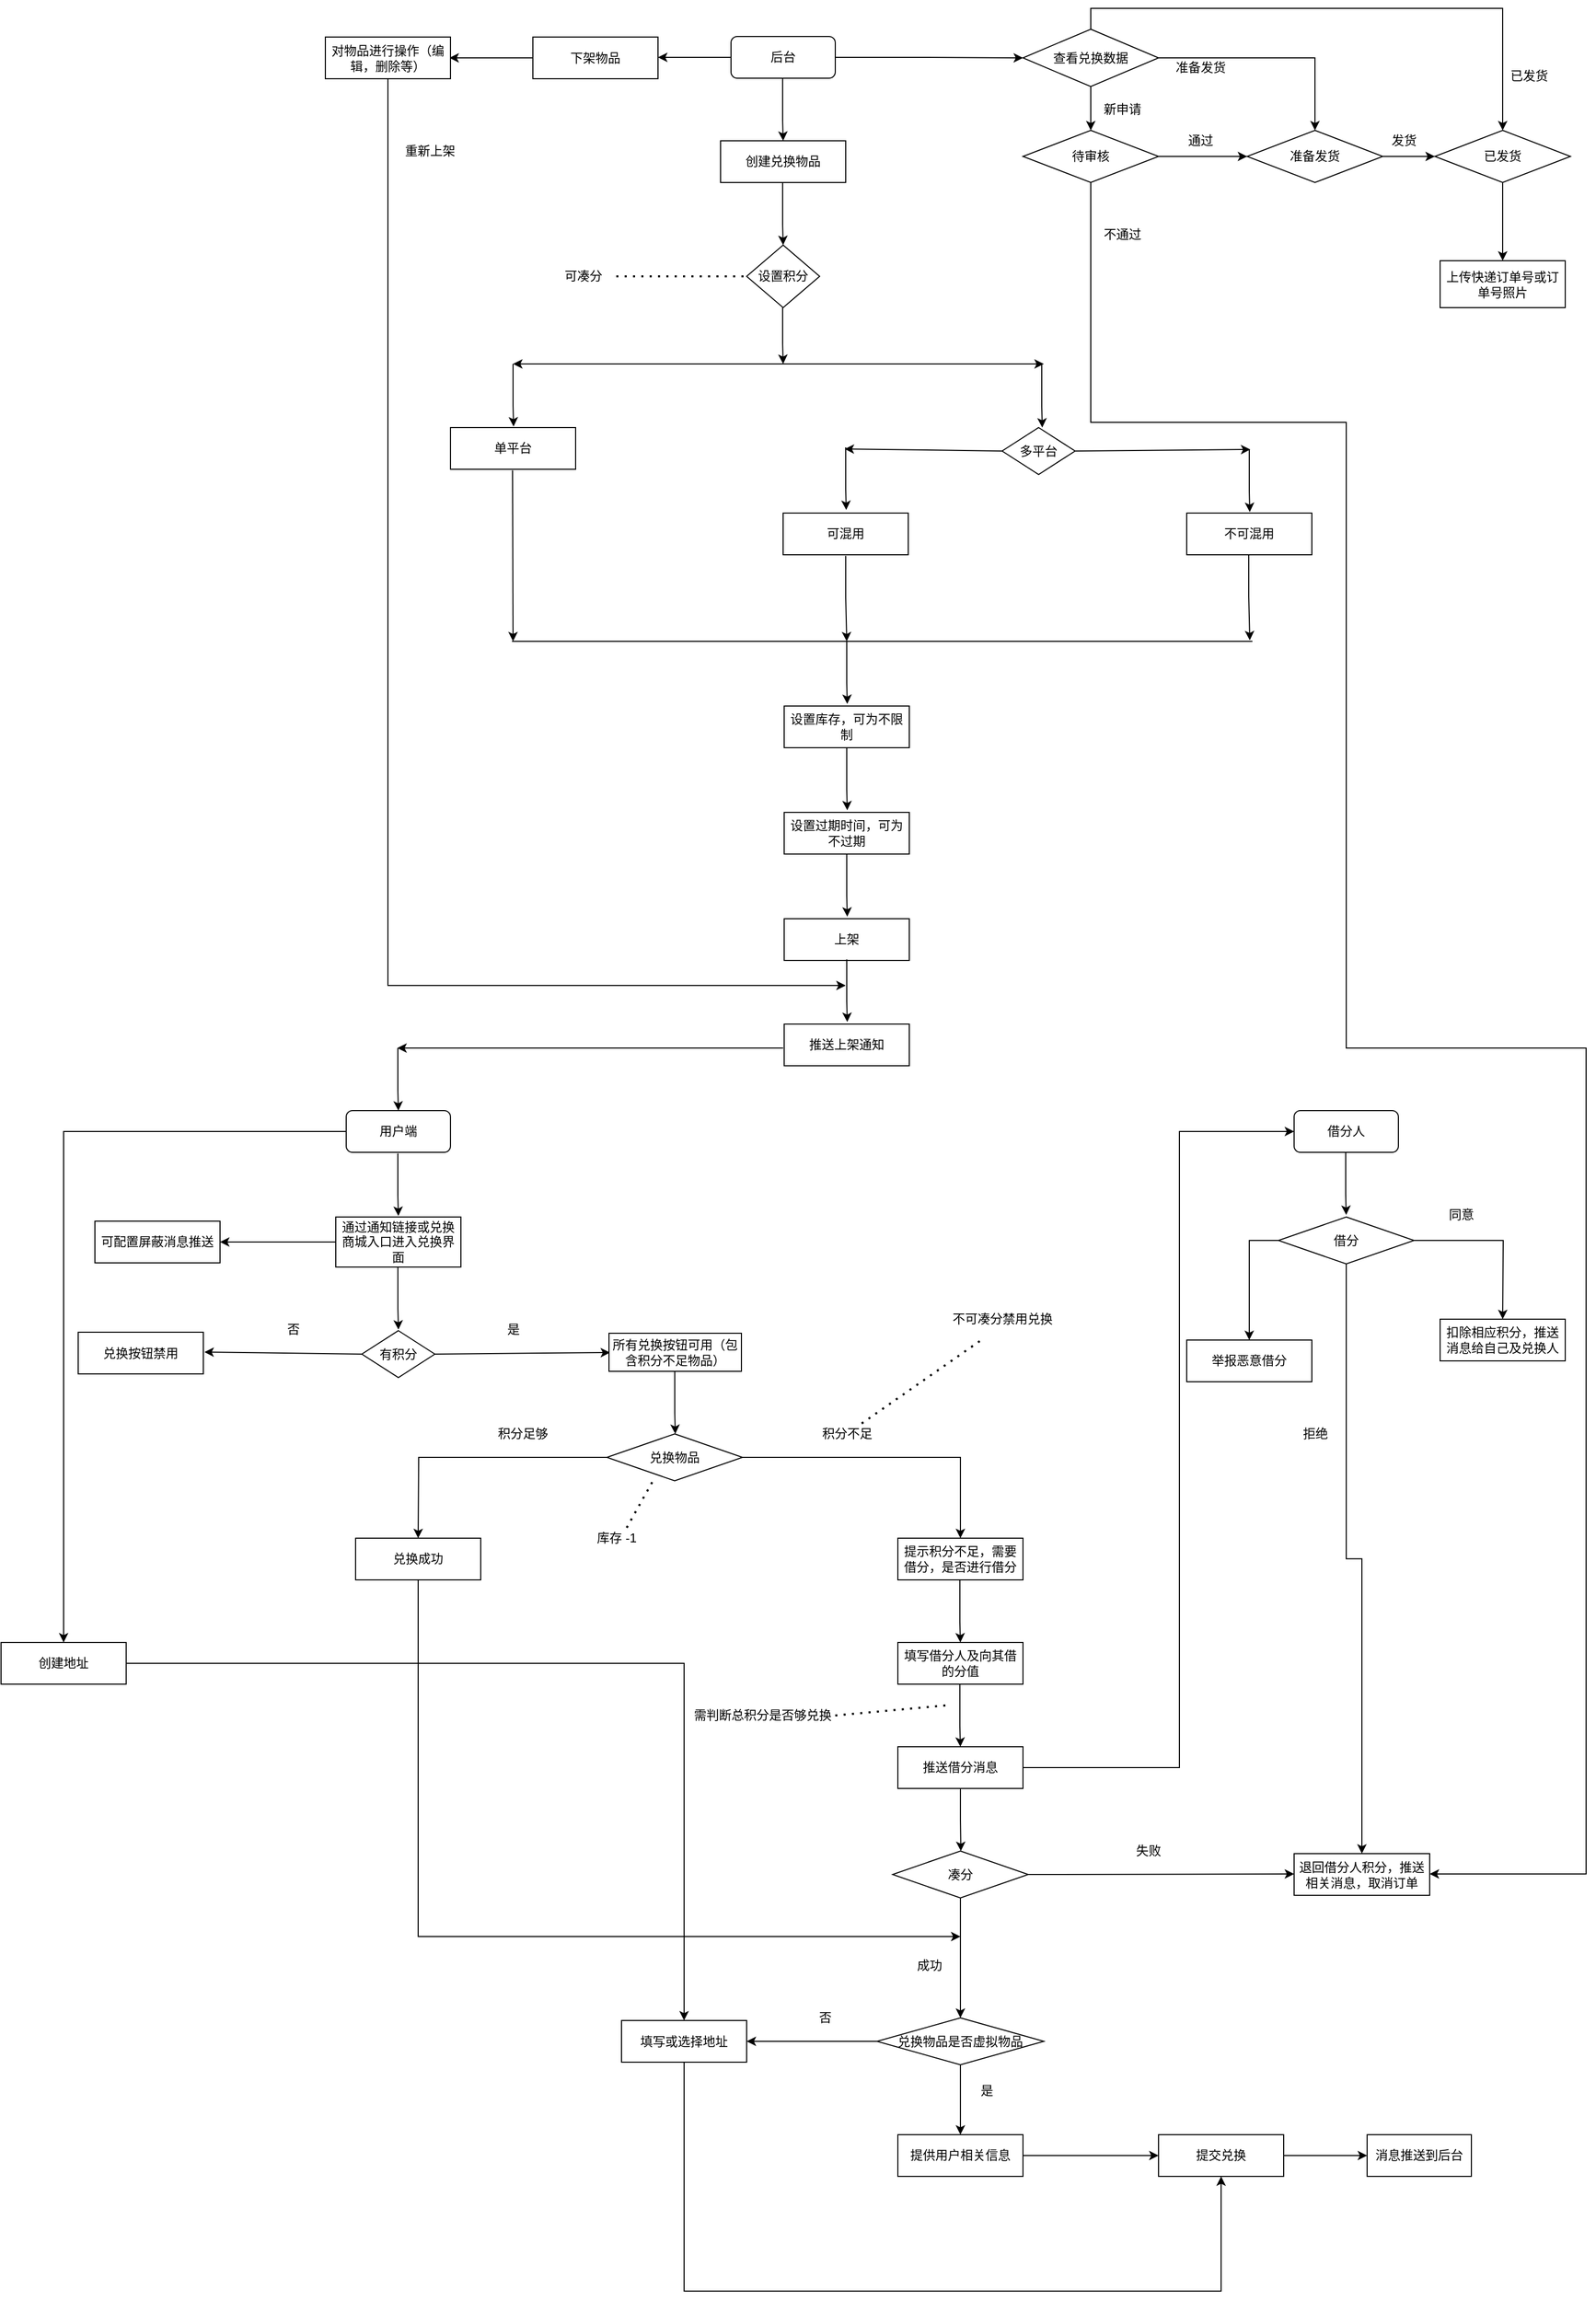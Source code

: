 <mxfile version="17.4.2" type="github">
  <diagram id="cCcrtTG4YtZ3M-jrRKzi" name="Page-1">
    <mxGraphModel dx="1395" dy="936" grid="1" gridSize="10" guides="1" tooltips="1" connect="1" arrows="1" fold="1" page="1" pageScale="1" pageWidth="1654" pageHeight="2336" math="0" shadow="0">
      <root>
        <mxCell id="0" />
        <mxCell id="1" parent="0" />
        <mxCell id="6nuq8oYSrlDfX3I86kUc-107" style="edgeStyle=orthogonalEdgeStyle;rounded=0;orthogonalLoop=1;jettySize=auto;html=1;exitX=1;exitY=0.5;exitDx=0;exitDy=0;" parent="1" source="6nuq8oYSrlDfX3I86kUc-1" target="6nuq8oYSrlDfX3I86kUc-106" edge="1">
          <mxGeometry relative="1" as="geometry" />
        </mxCell>
        <mxCell id="6nuq8oYSrlDfX3I86kUc-128" value="" style="edgeStyle=orthogonalEdgeStyle;rounded=0;orthogonalLoop=1;jettySize=auto;html=1;" parent="1" source="6nuq8oYSrlDfX3I86kUc-1" edge="1">
          <mxGeometry relative="1" as="geometry">
            <mxPoint x="670" y="88" as="targetPoint" />
          </mxGeometry>
        </mxCell>
        <mxCell id="6nuq8oYSrlDfX3I86kUc-1" value="后台" style="rounded=1;whiteSpace=wrap;html=1;" parent="1" vertex="1">
          <mxGeometry x="740" y="68" width="100" height="40" as="geometry" />
        </mxCell>
        <mxCell id="6nuq8oYSrlDfX3I86kUc-4" value="" style="endArrow=classic;html=1;rounded=0;" parent="1" edge="1">
          <mxGeometry width="50" height="50" relative="1" as="geometry">
            <mxPoint x="789.5" y="108" as="sourcePoint" />
            <mxPoint x="790" y="168" as="targetPoint" />
            <Array as="points">
              <mxPoint x="789.5" y="148" />
            </Array>
          </mxGeometry>
        </mxCell>
        <mxCell id="6nuq8oYSrlDfX3I86kUc-5" value="创建兑换物品" style="rounded=0;whiteSpace=wrap;html=1;" parent="1" vertex="1">
          <mxGeometry x="730" y="168" width="120" height="40" as="geometry" />
        </mxCell>
        <mxCell id="6nuq8oYSrlDfX3I86kUc-7" value="" style="endArrow=classic;html=1;rounded=0;" parent="1" edge="1">
          <mxGeometry width="50" height="50" relative="1" as="geometry">
            <mxPoint x="789.5" y="208" as="sourcePoint" />
            <mxPoint x="790" y="268" as="targetPoint" />
            <Array as="points">
              <mxPoint x="789.5" y="248" />
            </Array>
          </mxGeometry>
        </mxCell>
        <mxCell id="6nuq8oYSrlDfX3I86kUc-9" value="" style="endArrow=classic;html=1;rounded=0;" parent="1" edge="1">
          <mxGeometry width="50" height="50" relative="1" as="geometry">
            <mxPoint x="789.5" y="322" as="sourcePoint" />
            <mxPoint x="790" y="382" as="targetPoint" />
            <Array as="points">
              <mxPoint x="789.5" y="362" />
            </Array>
          </mxGeometry>
        </mxCell>
        <mxCell id="6nuq8oYSrlDfX3I86kUc-10" value="" style="endArrow=classic;html=1;rounded=0;" parent="1" edge="1">
          <mxGeometry width="50" height="50" relative="1" as="geometry">
            <mxPoint x="791" y="382" as="sourcePoint" />
            <mxPoint x="531" y="382" as="targetPoint" />
          </mxGeometry>
        </mxCell>
        <mxCell id="6nuq8oYSrlDfX3I86kUc-11" value="" style="endArrow=classic;html=1;rounded=0;" parent="1" edge="1">
          <mxGeometry width="50" height="50" relative="1" as="geometry">
            <mxPoint x="531" y="382" as="sourcePoint" />
            <mxPoint x="531.5" y="442" as="targetPoint" />
            <Array as="points">
              <mxPoint x="531" y="422" />
            </Array>
          </mxGeometry>
        </mxCell>
        <mxCell id="6nuq8oYSrlDfX3I86kUc-12" value="&lt;span&gt;设置积分&lt;/span&gt;" style="rhombus;whiteSpace=wrap;html=1;" parent="1" vertex="1">
          <mxGeometry x="755" y="268" width="70" height="60" as="geometry" />
        </mxCell>
        <mxCell id="6nuq8oYSrlDfX3I86kUc-13" value="单平台" style="rounded=0;whiteSpace=wrap;html=1;" parent="1" vertex="1">
          <mxGeometry x="471" y="443" width="120" height="40" as="geometry" />
        </mxCell>
        <mxCell id="6nuq8oYSrlDfX3I86kUc-14" value="" style="endArrow=classic;html=1;rounded=0;" parent="1" edge="1">
          <mxGeometry width="50" height="50" relative="1" as="geometry">
            <mxPoint x="790" y="382" as="sourcePoint" />
            <mxPoint x="1040" y="382" as="targetPoint" />
          </mxGeometry>
        </mxCell>
        <mxCell id="6nuq8oYSrlDfX3I86kUc-15" value="" style="endArrow=classic;html=1;rounded=0;" parent="1" edge="1">
          <mxGeometry width="50" height="50" relative="1" as="geometry">
            <mxPoint x="1038" y="383" as="sourcePoint" />
            <mxPoint x="1038.5" y="443" as="targetPoint" />
            <Array as="points">
              <mxPoint x="1038" y="423" />
            </Array>
          </mxGeometry>
        </mxCell>
        <mxCell id="6nuq8oYSrlDfX3I86kUc-17" value="" style="endArrow=classic;html=1;rounded=0;exitX=0;exitY=0.5;exitDx=0;exitDy=0;" parent="1" source="6nuq8oYSrlDfX3I86kUc-27" edge="1">
          <mxGeometry width="50" height="50" relative="1" as="geometry">
            <mxPoint x="979" y="463.5" as="sourcePoint" />
            <mxPoint x="849" y="463.5" as="targetPoint" />
          </mxGeometry>
        </mxCell>
        <mxCell id="6nuq8oYSrlDfX3I86kUc-18" value="" style="endArrow=classic;html=1;rounded=0;exitX=1;exitY=0.5;exitDx=0;exitDy=0;" parent="1" source="6nuq8oYSrlDfX3I86kUc-27" edge="1">
          <mxGeometry width="50" height="50" relative="1" as="geometry">
            <mxPoint x="1098" y="463.5" as="sourcePoint" />
            <mxPoint x="1238" y="464" as="targetPoint" />
          </mxGeometry>
        </mxCell>
        <mxCell id="6nuq8oYSrlDfX3I86kUc-19" value="" style="endArrow=classic;html=1;rounded=0;" parent="1" edge="1">
          <mxGeometry width="50" height="50" relative="1" as="geometry">
            <mxPoint x="850" y="462" as="sourcePoint" />
            <mxPoint x="850.5" y="522" as="targetPoint" />
            <Array as="points">
              <mxPoint x="850" y="502" />
            </Array>
          </mxGeometry>
        </mxCell>
        <mxCell id="6nuq8oYSrlDfX3I86kUc-20" value="可混用" style="rounded=0;whiteSpace=wrap;html=1;" parent="1" vertex="1">
          <mxGeometry x="790" y="525" width="120" height="40" as="geometry" />
        </mxCell>
        <mxCell id="6nuq8oYSrlDfX3I86kUc-21" value="" style="endArrow=classic;html=1;rounded=0;" parent="1" edge="1">
          <mxGeometry width="50" height="50" relative="1" as="geometry">
            <mxPoint x="1237" y="464" as="sourcePoint" />
            <mxPoint x="1237.5" y="524" as="targetPoint" />
            <Array as="points">
              <mxPoint x="1237" y="504" />
            </Array>
          </mxGeometry>
        </mxCell>
        <mxCell id="6nuq8oYSrlDfX3I86kUc-22" value="不可混用" style="rounded=0;whiteSpace=wrap;html=1;" parent="1" vertex="1">
          <mxGeometry x="1177" y="525" width="120" height="40" as="geometry" />
        </mxCell>
        <mxCell id="6nuq8oYSrlDfX3I86kUc-23" value="" style="endArrow=classic;html=1;rounded=0;" parent="1" edge="1">
          <mxGeometry width="50" height="50" relative="1" as="geometry">
            <mxPoint x="530.52" y="484" as="sourcePoint" />
            <mxPoint x="531" y="648" as="targetPoint" />
          </mxGeometry>
        </mxCell>
        <mxCell id="6nuq8oYSrlDfX3I86kUc-24" value="" style="endArrow=classic;html=1;rounded=0;" parent="1" edge="1">
          <mxGeometry width="50" height="50" relative="1" as="geometry">
            <mxPoint x="850" y="566" as="sourcePoint" />
            <mxPoint x="851" y="648" as="targetPoint" />
            <Array as="points">
              <mxPoint x="850" y="606" />
            </Array>
          </mxGeometry>
        </mxCell>
        <mxCell id="6nuq8oYSrlDfX3I86kUc-25" value="" style="endArrow=classic;html=1;rounded=0;" parent="1" edge="1">
          <mxGeometry width="50" height="50" relative="1" as="geometry">
            <mxPoint x="1236.5" y="565" as="sourcePoint" />
            <mxPoint x="1237.5" y="647" as="targetPoint" />
            <Array as="points">
              <mxPoint x="1236.5" y="605" />
            </Array>
          </mxGeometry>
        </mxCell>
        <mxCell id="6nuq8oYSrlDfX3I86kUc-26" value="" style="endArrow=none;html=1;rounded=0;" parent="1" edge="1">
          <mxGeometry width="50" height="50" relative="1" as="geometry">
            <mxPoint x="530" y="648" as="sourcePoint" />
            <mxPoint x="1240" y="648" as="targetPoint" />
          </mxGeometry>
        </mxCell>
        <mxCell id="6nuq8oYSrlDfX3I86kUc-27" value="&lt;span&gt;多平台&lt;/span&gt;" style="rhombus;whiteSpace=wrap;html=1;" parent="1" vertex="1">
          <mxGeometry x="1000" y="443" width="70" height="45" as="geometry" />
        </mxCell>
        <mxCell id="6nuq8oYSrlDfX3I86kUc-28" value="" style="endArrow=classic;html=1;rounded=0;" parent="1" edge="1">
          <mxGeometry width="50" height="50" relative="1" as="geometry">
            <mxPoint x="851" y="648" as="sourcePoint" />
            <mxPoint x="851.5" y="708" as="targetPoint" />
            <Array as="points">
              <mxPoint x="851" y="688" />
            </Array>
          </mxGeometry>
        </mxCell>
        <mxCell id="6nuq8oYSrlDfX3I86kUc-29" value="设置库存，可为不限制" style="rounded=0;whiteSpace=wrap;html=1;" parent="1" vertex="1">
          <mxGeometry x="791" y="710" width="120" height="40" as="geometry" />
        </mxCell>
        <mxCell id="6nuq8oYSrlDfX3I86kUc-31" value="" style="endArrow=classic;html=1;rounded=0;" parent="1" edge="1">
          <mxGeometry width="50" height="50" relative="1" as="geometry">
            <mxPoint x="851" y="750" as="sourcePoint" />
            <mxPoint x="851.5" y="810" as="targetPoint" />
            <Array as="points">
              <mxPoint x="851" y="790" />
            </Array>
          </mxGeometry>
        </mxCell>
        <mxCell id="6nuq8oYSrlDfX3I86kUc-32" value="设置过期时间，可为不过期" style="rounded=0;whiteSpace=wrap;html=1;" parent="1" vertex="1">
          <mxGeometry x="791" y="812" width="120" height="40" as="geometry" />
        </mxCell>
        <mxCell id="6nuq8oYSrlDfX3I86kUc-33" value="" style="endArrow=classic;html=1;rounded=0;" parent="1" edge="1">
          <mxGeometry width="50" height="50" relative="1" as="geometry">
            <mxPoint x="851" y="852" as="sourcePoint" />
            <mxPoint x="851.5" y="912" as="targetPoint" />
            <Array as="points">
              <mxPoint x="851" y="892" />
            </Array>
          </mxGeometry>
        </mxCell>
        <mxCell id="6nuq8oYSrlDfX3I86kUc-34" value="上架" style="rounded=0;whiteSpace=wrap;html=1;" parent="1" vertex="1">
          <mxGeometry x="791" y="914" width="120" height="40" as="geometry" />
        </mxCell>
        <mxCell id="6nuq8oYSrlDfX3I86kUc-35" value="" style="endArrow=classic;html=1;rounded=0;" parent="1" edge="1">
          <mxGeometry width="50" height="50" relative="1" as="geometry">
            <mxPoint x="851" y="953" as="sourcePoint" />
            <mxPoint x="851.5" y="1013" as="targetPoint" />
            <Array as="points">
              <mxPoint x="851" y="993" />
            </Array>
          </mxGeometry>
        </mxCell>
        <mxCell id="6nuq8oYSrlDfX3I86kUc-36" value="推送上架通知" style="rounded=0;whiteSpace=wrap;html=1;" parent="1" vertex="1">
          <mxGeometry x="791" y="1015" width="120" height="40" as="geometry" />
        </mxCell>
        <mxCell id="6nuq8oYSrlDfX3I86kUc-85" style="edgeStyle=orthogonalEdgeStyle;rounded=0;orthogonalLoop=1;jettySize=auto;html=1;exitX=0;exitY=0.5;exitDx=0;exitDy=0;" parent="1" source="6nuq8oYSrlDfX3I86kUc-37" target="6nuq8oYSrlDfX3I86kUc-86" edge="1">
          <mxGeometry relative="1" as="geometry">
            <mxPoint x="30" y="1118" as="targetPoint" />
          </mxGeometry>
        </mxCell>
        <mxCell id="6nuq8oYSrlDfX3I86kUc-37" value="用户端" style="rounded=1;whiteSpace=wrap;html=1;" parent="1" vertex="1">
          <mxGeometry x="371" y="1098" width="100" height="40" as="geometry" />
        </mxCell>
        <mxCell id="6nuq8oYSrlDfX3I86kUc-38" value="" style="endArrow=classic;html=1;rounded=0;" parent="1" edge="1">
          <mxGeometry width="50" height="50" relative="1" as="geometry">
            <mxPoint x="790" y="1038" as="sourcePoint" />
            <mxPoint x="420" y="1038" as="targetPoint" />
          </mxGeometry>
        </mxCell>
        <mxCell id="6nuq8oYSrlDfX3I86kUc-39" value="" style="endArrow=classic;html=1;rounded=0;" parent="1" edge="1">
          <mxGeometry width="50" height="50" relative="1" as="geometry">
            <mxPoint x="420.52" y="1038" as="sourcePoint" />
            <mxPoint x="421.02" y="1098" as="targetPoint" />
            <Array as="points">
              <mxPoint x="420.52" y="1078" />
            </Array>
          </mxGeometry>
        </mxCell>
        <mxCell id="6nuq8oYSrlDfX3I86kUc-40" value="" style="endArrow=classic;html=1;rounded=0;" parent="1" edge="1">
          <mxGeometry width="50" height="50" relative="1" as="geometry">
            <mxPoint x="420.52" y="1139" as="sourcePoint" />
            <mxPoint x="421.02" y="1199" as="targetPoint" />
            <Array as="points">
              <mxPoint x="420.52" y="1179" />
            </Array>
          </mxGeometry>
        </mxCell>
        <mxCell id="6nuq8oYSrlDfX3I86kUc-41" value="通过通知链接或兑换商城入口进入兑换界面" style="rounded=0;whiteSpace=wrap;html=1;" parent="1" vertex="1">
          <mxGeometry x="361" y="1200" width="120" height="48" as="geometry" />
        </mxCell>
        <mxCell id="6nuq8oYSrlDfX3I86kUc-43" value="" style="endArrow=classic;html=1;rounded=0;exitX=0;exitY=0.5;exitDx=0;exitDy=0;" parent="1" source="6nuq8oYSrlDfX3I86kUc-45" edge="1">
          <mxGeometry width="50" height="50" relative="1" as="geometry">
            <mxPoint x="365" y="1329.5" as="sourcePoint" />
            <mxPoint x="235.0" y="1329.5" as="targetPoint" />
          </mxGeometry>
        </mxCell>
        <mxCell id="6nuq8oYSrlDfX3I86kUc-44" value="" style="endArrow=classic;html=1;rounded=0;exitX=1;exitY=0.5;exitDx=0;exitDy=0;" parent="1" source="6nuq8oYSrlDfX3I86kUc-45" edge="1">
          <mxGeometry width="50" height="50" relative="1" as="geometry">
            <mxPoint x="484" y="1329.5" as="sourcePoint" />
            <mxPoint x="624" y="1330" as="targetPoint" />
          </mxGeometry>
        </mxCell>
        <mxCell id="6nuq8oYSrlDfX3I86kUc-45" value="&lt;span&gt;有积分&lt;/span&gt;" style="rhombus;whiteSpace=wrap;html=1;" parent="1" vertex="1">
          <mxGeometry x="386" y="1309" width="70" height="45" as="geometry" />
        </mxCell>
        <mxCell id="6nuq8oYSrlDfX3I86kUc-46" value="" style="endArrow=classic;html=1;rounded=0;" parent="1" edge="1">
          <mxGeometry width="50" height="50" relative="1" as="geometry">
            <mxPoint x="420.58" y="1248.0" as="sourcePoint" />
            <mxPoint x="421.08" y="1308.0" as="targetPoint" />
            <Array as="points">
              <mxPoint x="420.58" y="1288" />
            </Array>
          </mxGeometry>
        </mxCell>
        <mxCell id="6nuq8oYSrlDfX3I86kUc-47" value="否" style="text;html=1;align=center;verticalAlign=middle;resizable=0;points=[];autosize=1;strokeColor=none;fillColor=none;" parent="1" vertex="1">
          <mxGeometry x="305" y="1298" width="30" height="20" as="geometry" />
        </mxCell>
        <mxCell id="6nuq8oYSrlDfX3I86kUc-48" value="" style="endArrow=classic;html=1;rounded=0;exitX=0;exitY=0.5;exitDx=0;exitDy=0;" parent="1" source="6nuq8oYSrlDfX3I86kUc-41" edge="1">
          <mxGeometry width="50" height="50" relative="1" as="geometry">
            <mxPoint x="480" y="1198" as="sourcePoint" />
            <mxPoint x="250" y="1224" as="targetPoint" />
          </mxGeometry>
        </mxCell>
        <mxCell id="6nuq8oYSrlDfX3I86kUc-49" value="可配置屏蔽消息推送" style="rounded=0;whiteSpace=wrap;html=1;" parent="1" vertex="1">
          <mxGeometry x="130" y="1204" width="120" height="40" as="geometry" />
        </mxCell>
        <mxCell id="6nuq8oYSrlDfX3I86kUc-50" value="兑换按钮禁用" style="rounded=0;whiteSpace=wrap;html=1;" parent="1" vertex="1">
          <mxGeometry x="114" y="1310.5" width="120" height="40" as="geometry" />
        </mxCell>
        <mxCell id="6nuq8oYSrlDfX3I86kUc-51" value="是" style="text;html=1;align=center;verticalAlign=middle;resizable=0;points=[];autosize=1;strokeColor=none;fillColor=none;" parent="1" vertex="1">
          <mxGeometry x="516" y="1298" width="30" height="20" as="geometry" />
        </mxCell>
        <mxCell id="6nuq8oYSrlDfX3I86kUc-52" value="所有兑换按钮可用（包含积分不足物品）" style="rounded=0;whiteSpace=wrap;html=1;" parent="1" vertex="1">
          <mxGeometry x="623" y="1311.5" width="127" height="36.5" as="geometry" />
        </mxCell>
        <mxCell id="6nuq8oYSrlDfX3I86kUc-54" value="" style="endArrow=classic;html=1;rounded=0;" parent="1" edge="1">
          <mxGeometry width="50" height="50" relative="1" as="geometry">
            <mxPoint x="686.08" y="1348.0" as="sourcePoint" />
            <mxPoint x="686.58" y="1408.0" as="targetPoint" />
            <Array as="points">
              <mxPoint x="686.08" y="1388" />
            </Array>
          </mxGeometry>
        </mxCell>
        <mxCell id="6nuq8oYSrlDfX3I86kUc-57" style="edgeStyle=orthogonalEdgeStyle;rounded=0;orthogonalLoop=1;jettySize=auto;html=1;exitX=0;exitY=0.5;exitDx=0;exitDy=0;" parent="1" source="6nuq8oYSrlDfX3I86kUc-55" edge="1">
          <mxGeometry relative="1" as="geometry">
            <mxPoint x="440" y="1508" as="targetPoint" />
          </mxGeometry>
        </mxCell>
        <mxCell id="6nuq8oYSrlDfX3I86kUc-60" style="edgeStyle=orthogonalEdgeStyle;rounded=0;orthogonalLoop=1;jettySize=auto;html=1;exitX=1;exitY=0.5;exitDx=0;exitDy=0;entryX=0.5;entryY=0;entryDx=0;entryDy=0;" parent="1" source="6nuq8oYSrlDfX3I86kUc-55" target="6nuq8oYSrlDfX3I86kUc-61" edge="1">
          <mxGeometry relative="1" as="geometry">
            <mxPoint x="960" y="1498" as="targetPoint" />
          </mxGeometry>
        </mxCell>
        <mxCell id="6nuq8oYSrlDfX3I86kUc-55" value="兑换物品" style="rhombus;whiteSpace=wrap;html=1;" parent="1" vertex="1">
          <mxGeometry x="621" y="1408" width="130" height="45" as="geometry" />
        </mxCell>
        <mxCell id="mhnZXUVumGcsOrio4Qg9-2" style="edgeStyle=orthogonalEdgeStyle;rounded=0;orthogonalLoop=1;jettySize=auto;html=1;exitX=0.5;exitY=1;exitDx=0;exitDy=0;" edge="1" parent="1" source="6nuq8oYSrlDfX3I86kUc-58">
          <mxGeometry relative="1" as="geometry">
            <mxPoint x="960" y="1890" as="targetPoint" />
            <Array as="points">
              <mxPoint x="440" y="1890" />
            </Array>
          </mxGeometry>
        </mxCell>
        <mxCell id="6nuq8oYSrlDfX3I86kUc-58" value="兑换成功" style="rounded=0;whiteSpace=wrap;html=1;" parent="1" vertex="1">
          <mxGeometry x="380" y="1508" width="120" height="40" as="geometry" />
        </mxCell>
        <mxCell id="6nuq8oYSrlDfX3I86kUc-59" value="积分足够" style="text;html=1;align=center;verticalAlign=middle;resizable=0;points=[];autosize=1;strokeColor=none;fillColor=none;" parent="1" vertex="1">
          <mxGeometry x="510" y="1398" width="60" height="20" as="geometry" />
        </mxCell>
        <mxCell id="6nuq8oYSrlDfX3I86kUc-61" value="提示积分不足，需要借分，是否进行借分" style="rounded=0;whiteSpace=wrap;html=1;" parent="1" vertex="1">
          <mxGeometry x="900" y="1508" width="120" height="40" as="geometry" />
        </mxCell>
        <mxCell id="6nuq8oYSrlDfX3I86kUc-62" value="积分不足" style="text;html=1;align=center;verticalAlign=middle;resizable=0;points=[];autosize=1;strokeColor=none;fillColor=none;" parent="1" vertex="1">
          <mxGeometry x="821" y="1398" width="60" height="20" as="geometry" />
        </mxCell>
        <mxCell id="6nuq8oYSrlDfX3I86kUc-63" value="" style="endArrow=classic;html=1;rounded=0;" parent="1" edge="1">
          <mxGeometry width="50" height="50" relative="1" as="geometry">
            <mxPoint x="959.47" y="1548.0" as="sourcePoint" />
            <mxPoint x="959.97" y="1608" as="targetPoint" />
            <Array as="points">
              <mxPoint x="959.47" y="1588" />
            </Array>
          </mxGeometry>
        </mxCell>
        <mxCell id="6nuq8oYSrlDfX3I86kUc-64" value="填写借分人及向其借的分值" style="rounded=0;whiteSpace=wrap;html=1;" parent="1" vertex="1">
          <mxGeometry x="900" y="1608" width="120" height="40" as="geometry" />
        </mxCell>
        <mxCell id="6nuq8oYSrlDfX3I86kUc-65" value="" style="endArrow=classic;html=1;rounded=0;" parent="1" edge="1">
          <mxGeometry width="50" height="50" relative="1" as="geometry">
            <mxPoint x="959.47" y="1648" as="sourcePoint" />
            <mxPoint x="959.97" y="1708" as="targetPoint" />
            <Array as="points">
              <mxPoint x="959.47" y="1688" />
            </Array>
          </mxGeometry>
        </mxCell>
        <mxCell id="6nuq8oYSrlDfX3I86kUc-78" style="edgeStyle=orthogonalEdgeStyle;rounded=0;orthogonalLoop=1;jettySize=auto;html=1;exitX=0.5;exitY=1;exitDx=0;exitDy=0;" parent="1" source="6nuq8oYSrlDfX3I86kUc-66" edge="1">
          <mxGeometry relative="1" as="geometry">
            <mxPoint x="960.421" y="1808" as="targetPoint" />
          </mxGeometry>
        </mxCell>
        <mxCell id="6nuq8oYSrlDfX3I86kUc-66" value="推送借分消息" style="rounded=0;whiteSpace=wrap;html=1;" parent="1" vertex="1">
          <mxGeometry x="900" y="1708" width="120" height="40" as="geometry" />
        </mxCell>
        <mxCell id="6nuq8oYSrlDfX3I86kUc-67" value="借分人" style="rounded=1;whiteSpace=wrap;html=1;" parent="1" vertex="1">
          <mxGeometry x="1280" y="1098" width="100" height="40" as="geometry" />
        </mxCell>
        <mxCell id="6nuq8oYSrlDfX3I86kUc-69" value="" style="endArrow=classic;html=1;rounded=0;exitX=1;exitY=0.5;exitDx=0;exitDy=0;entryX=0;entryY=0.5;entryDx=0;entryDy=0;" parent="1" source="6nuq8oYSrlDfX3I86kUc-66" target="6nuq8oYSrlDfX3I86kUc-67" edge="1">
          <mxGeometry width="50" height="50" relative="1" as="geometry">
            <mxPoint x="1070" y="1538" as="sourcePoint" />
            <mxPoint x="1170" y="1128" as="targetPoint" />
            <Array as="points">
              <mxPoint x="1170" y="1728" />
              <mxPoint x="1170" y="1118" />
            </Array>
          </mxGeometry>
        </mxCell>
        <mxCell id="6nuq8oYSrlDfX3I86kUc-73" style="edgeStyle=orthogonalEdgeStyle;rounded=0;orthogonalLoop=1;jettySize=auto;html=1;exitX=1;exitY=0.5;exitDx=0;exitDy=0;" parent="1" source="6nuq8oYSrlDfX3I86kUc-70" edge="1">
          <mxGeometry relative="1" as="geometry">
            <mxPoint x="1480" y="1298" as="targetPoint" />
          </mxGeometry>
        </mxCell>
        <mxCell id="6nuq8oYSrlDfX3I86kUc-83" style="edgeStyle=orthogonalEdgeStyle;rounded=0;orthogonalLoop=1;jettySize=auto;html=1;exitX=0.5;exitY=1;exitDx=0;exitDy=0;entryX=0.5;entryY=0;entryDx=0;entryDy=0;" parent="1" source="6nuq8oYSrlDfX3I86kUc-70" target="6nuq8oYSrlDfX3I86kUc-82" edge="1">
          <mxGeometry relative="1" as="geometry" />
        </mxCell>
        <mxCell id="6nuq8oYSrlDfX3I86kUc-102" style="edgeStyle=orthogonalEdgeStyle;rounded=0;orthogonalLoop=1;jettySize=auto;html=1;exitX=0;exitY=0.5;exitDx=0;exitDy=0;entryX=0.5;entryY=0;entryDx=0;entryDy=0;" parent="1" source="6nuq8oYSrlDfX3I86kUc-70" target="6nuq8oYSrlDfX3I86kUc-103" edge="1">
          <mxGeometry relative="1" as="geometry">
            <mxPoint x="1240" y="1298" as="targetPoint" />
          </mxGeometry>
        </mxCell>
        <mxCell id="6nuq8oYSrlDfX3I86kUc-70" value="借分" style="rhombus;whiteSpace=wrap;html=1;" parent="1" vertex="1">
          <mxGeometry x="1265" y="1200" width="130" height="45" as="geometry" />
        </mxCell>
        <mxCell id="6nuq8oYSrlDfX3I86kUc-72" value="" style="endArrow=classic;html=1;rounded=0;" parent="1" edge="1">
          <mxGeometry width="50" height="50" relative="1" as="geometry">
            <mxPoint x="1329.47" y="1138" as="sourcePoint" />
            <mxPoint x="1329.97" y="1198" as="targetPoint" />
            <Array as="points">
              <mxPoint x="1329.47" y="1178" />
            </Array>
          </mxGeometry>
        </mxCell>
        <mxCell id="6nuq8oYSrlDfX3I86kUc-74" value="同意" style="text;html=1;align=center;verticalAlign=middle;resizable=0;points=[];autosize=1;strokeColor=none;fillColor=none;" parent="1" vertex="1">
          <mxGeometry x="1420" y="1188" width="40" height="20" as="geometry" />
        </mxCell>
        <mxCell id="6nuq8oYSrlDfX3I86kUc-75" value="扣除相应积分，推送消息给自己及兑换人" style="rounded=0;whiteSpace=wrap;html=1;" parent="1" vertex="1">
          <mxGeometry x="1420" y="1298" width="120" height="40" as="geometry" />
        </mxCell>
        <mxCell id="6nuq8oYSrlDfX3I86kUc-79" style="edgeStyle=orthogonalEdgeStyle;rounded=0;orthogonalLoop=1;jettySize=auto;html=1;exitX=1;exitY=0.5;exitDx=0;exitDy=0;" parent="1" source="6nuq8oYSrlDfX3I86kUc-77" edge="1">
          <mxGeometry relative="1" as="geometry">
            <mxPoint x="1280" y="1830" as="targetPoint" />
          </mxGeometry>
        </mxCell>
        <mxCell id="6nuq8oYSrlDfX3I86kUc-87" style="edgeStyle=orthogonalEdgeStyle;rounded=0;orthogonalLoop=1;jettySize=auto;html=1;exitX=0.5;exitY=1;exitDx=0;exitDy=0;" parent="1" source="6nuq8oYSrlDfX3I86kUc-77" target="6nuq8oYSrlDfX3I86kUc-92" edge="1">
          <mxGeometry relative="1" as="geometry">
            <mxPoint x="960" y="1938" as="targetPoint" />
          </mxGeometry>
        </mxCell>
        <mxCell id="6nuq8oYSrlDfX3I86kUc-77" value="凑分" style="rhombus;whiteSpace=wrap;html=1;" parent="1" vertex="1">
          <mxGeometry x="895" y="1808" width="130" height="45" as="geometry" />
        </mxCell>
        <mxCell id="6nuq8oYSrlDfX3I86kUc-80" value="失败" style="text;html=1;align=center;verticalAlign=middle;resizable=0;points=[];autosize=1;strokeColor=none;fillColor=none;" parent="1" vertex="1">
          <mxGeometry x="1120" y="1798" width="40" height="20" as="geometry" />
        </mxCell>
        <mxCell id="6nuq8oYSrlDfX3I86kUc-82" value="退回借分人积分，推送相关消息，取消订单" style="rounded=0;whiteSpace=wrap;html=1;" parent="1" vertex="1">
          <mxGeometry x="1280" y="1810.5" width="130" height="40" as="geometry" />
        </mxCell>
        <mxCell id="6nuq8oYSrlDfX3I86kUc-84" value="拒绝" style="text;html=1;align=center;verticalAlign=middle;resizable=0;points=[];autosize=1;strokeColor=none;fillColor=none;" parent="1" vertex="1">
          <mxGeometry x="1280" y="1398" width="40" height="20" as="geometry" />
        </mxCell>
        <mxCell id="6nuq8oYSrlDfX3I86kUc-97" style="edgeStyle=orthogonalEdgeStyle;rounded=0;orthogonalLoop=1;jettySize=auto;html=1;" parent="1" source="6nuq8oYSrlDfX3I86kUc-86" target="6nuq8oYSrlDfX3I86kUc-95" edge="1">
          <mxGeometry relative="1" as="geometry" />
        </mxCell>
        <mxCell id="6nuq8oYSrlDfX3I86kUc-86" value="创建地址" style="rounded=0;whiteSpace=wrap;html=1;" parent="1" vertex="1">
          <mxGeometry x="40" y="1608" width="120" height="40" as="geometry" />
        </mxCell>
        <mxCell id="6nuq8oYSrlDfX3I86kUc-88" value="成功" style="text;html=1;align=center;verticalAlign=middle;resizable=0;points=[];autosize=1;strokeColor=none;fillColor=none;" parent="1" vertex="1">
          <mxGeometry x="910" y="1908" width="40" height="20" as="geometry" />
        </mxCell>
        <mxCell id="6nuq8oYSrlDfX3I86kUc-89" value="" style="endArrow=none;dashed=1;html=1;dashPattern=1 3;strokeWidth=2;rounded=0;" parent="1" edge="1">
          <mxGeometry width="50" height="50" relative="1" as="geometry">
            <mxPoint x="840" y="1678" as="sourcePoint" />
            <mxPoint x="950" y="1668" as="targetPoint" />
          </mxGeometry>
        </mxCell>
        <mxCell id="6nuq8oYSrlDfX3I86kUc-90" value="需判断总积分是否够兑换" style="text;html=1;align=center;verticalAlign=middle;resizable=0;points=[];autosize=1;strokeColor=none;fillColor=none;" parent="1" vertex="1">
          <mxGeometry x="695" y="1668" width="150" height="20" as="geometry" />
        </mxCell>
        <mxCell id="6nuq8oYSrlDfX3I86kUc-93" style="edgeStyle=orthogonalEdgeStyle;rounded=0;orthogonalLoop=1;jettySize=auto;html=1;exitX=0;exitY=0.5;exitDx=0;exitDy=0;entryX=1;entryY=0.5;entryDx=0;entryDy=0;" parent="1" source="6nuq8oYSrlDfX3I86kUc-92" target="6nuq8oYSrlDfX3I86kUc-95" edge="1">
          <mxGeometry relative="1" as="geometry">
            <mxPoint x="760" y="1990.952" as="targetPoint" />
          </mxGeometry>
        </mxCell>
        <mxCell id="mhnZXUVumGcsOrio4Qg9-4" style="edgeStyle=orthogonalEdgeStyle;rounded=0;orthogonalLoop=1;jettySize=auto;html=1;exitX=0.5;exitY=1;exitDx=0;exitDy=0;" edge="1" parent="1" source="6nuq8oYSrlDfX3I86kUc-92" target="mhnZXUVumGcsOrio4Qg9-3">
          <mxGeometry relative="1" as="geometry" />
        </mxCell>
        <mxCell id="6nuq8oYSrlDfX3I86kUc-92" value="兑换物品是否虚拟物品" style="rhombus;whiteSpace=wrap;html=1;" parent="1" vertex="1">
          <mxGeometry x="880" y="1968" width="160" height="45" as="geometry" />
        </mxCell>
        <mxCell id="6nuq8oYSrlDfX3I86kUc-94" value="否" style="text;html=1;align=center;verticalAlign=middle;resizable=0;points=[];autosize=1;strokeColor=none;fillColor=none;" parent="1" vertex="1">
          <mxGeometry x="815" y="1958" width="30" height="20" as="geometry" />
        </mxCell>
        <mxCell id="mhnZXUVumGcsOrio4Qg9-5" style="edgeStyle=orthogonalEdgeStyle;rounded=0;orthogonalLoop=1;jettySize=auto;html=1;exitX=0.5;exitY=1;exitDx=0;exitDy=0;" edge="1" parent="1" source="6nuq8oYSrlDfX3I86kUc-95" target="6nuq8oYSrlDfX3I86kUc-98">
          <mxGeometry relative="1" as="geometry">
            <mxPoint x="1200" y="2230" as="targetPoint" />
            <Array as="points">
              <mxPoint x="695" y="2230" />
              <mxPoint x="1210" y="2230" />
            </Array>
          </mxGeometry>
        </mxCell>
        <mxCell id="6nuq8oYSrlDfX3I86kUc-95" value="填写或选择地址" style="rounded=0;whiteSpace=wrap;html=1;" parent="1" vertex="1">
          <mxGeometry x="635" y="1970.5" width="120" height="40" as="geometry" />
        </mxCell>
        <mxCell id="nynZzHOmvhDMrH482RHS-2" value="" style="edgeStyle=orthogonalEdgeStyle;rounded=0;orthogonalLoop=1;jettySize=auto;html=1;" parent="1" source="6nuq8oYSrlDfX3I86kUc-98" target="nynZzHOmvhDMrH482RHS-1" edge="1">
          <mxGeometry relative="1" as="geometry" />
        </mxCell>
        <mxCell id="6nuq8oYSrlDfX3I86kUc-98" value="提交兑换" style="rounded=0;whiteSpace=wrap;html=1;" parent="1" vertex="1">
          <mxGeometry x="1150" y="2080" width="120" height="40" as="geometry" />
        </mxCell>
        <mxCell id="6nuq8oYSrlDfX3I86kUc-103" value="举报恶意借分" style="rounded=0;whiteSpace=wrap;html=1;" parent="1" vertex="1">
          <mxGeometry x="1177" y="1318" width="120" height="40" as="geometry" />
        </mxCell>
        <mxCell id="6nuq8oYSrlDfX3I86kUc-109" style="edgeStyle=orthogonalEdgeStyle;rounded=0;orthogonalLoop=1;jettySize=auto;html=1;exitX=0.5;exitY=1;exitDx=0;exitDy=0;" parent="1" source="6nuq8oYSrlDfX3I86kUc-106" target="6nuq8oYSrlDfX3I86kUc-108" edge="1">
          <mxGeometry relative="1" as="geometry" />
        </mxCell>
        <mxCell id="6nuq8oYSrlDfX3I86kUc-114" style="edgeStyle=orthogonalEdgeStyle;rounded=0;orthogonalLoop=1;jettySize=auto;html=1;" parent="1" source="6nuq8oYSrlDfX3I86kUc-106" target="6nuq8oYSrlDfX3I86kUc-111" edge="1">
          <mxGeometry relative="1" as="geometry" />
        </mxCell>
        <mxCell id="6nuq8oYSrlDfX3I86kUc-119" style="edgeStyle=orthogonalEdgeStyle;rounded=0;orthogonalLoop=1;jettySize=auto;html=1;exitX=0.5;exitY=0;exitDx=0;exitDy=0;" parent="1" source="6nuq8oYSrlDfX3I86kUc-106" target="6nuq8oYSrlDfX3I86kUc-116" edge="1">
          <mxGeometry relative="1" as="geometry" />
        </mxCell>
        <mxCell id="6nuq8oYSrlDfX3I86kUc-106" value="&lt;span&gt;查看兑换数据&lt;/span&gt;" style="rhombus;whiteSpace=wrap;html=1;" parent="1" vertex="1">
          <mxGeometry x="1020" y="61" width="130" height="55" as="geometry" />
        </mxCell>
        <mxCell id="6nuq8oYSrlDfX3I86kUc-112" style="edgeStyle=orthogonalEdgeStyle;rounded=0;orthogonalLoop=1;jettySize=auto;html=1;exitX=1;exitY=0.5;exitDx=0;exitDy=0;" parent="1" source="6nuq8oYSrlDfX3I86kUc-108" target="6nuq8oYSrlDfX3I86kUc-111" edge="1">
          <mxGeometry relative="1" as="geometry" />
        </mxCell>
        <mxCell id="6nuq8oYSrlDfX3I86kUc-121" style="edgeStyle=orthogonalEdgeStyle;rounded=0;orthogonalLoop=1;jettySize=auto;html=1;exitX=0.5;exitY=1;exitDx=0;exitDy=0;" parent="1" source="6nuq8oYSrlDfX3I86kUc-108" target="6nuq8oYSrlDfX3I86kUc-82" edge="1">
          <mxGeometry relative="1" as="geometry">
            <mxPoint x="1560" y="1498" as="targetPoint" />
            <Array as="points">
              <mxPoint x="1085" y="438" />
              <mxPoint x="1330" y="438" />
              <mxPoint x="1330" y="1038" />
              <mxPoint x="1560" y="1038" />
              <mxPoint x="1560" y="1830" />
            </Array>
          </mxGeometry>
        </mxCell>
        <mxCell id="6nuq8oYSrlDfX3I86kUc-108" value="&lt;span&gt;待审核&lt;/span&gt;" style="rhombus;whiteSpace=wrap;html=1;" parent="1" vertex="1">
          <mxGeometry x="1020" y="158" width="130" height="50" as="geometry" />
        </mxCell>
        <mxCell id="6nuq8oYSrlDfX3I86kUc-110" value="新申请" style="text;html=1;align=center;verticalAlign=middle;resizable=0;points=[];autosize=1;strokeColor=none;fillColor=none;" parent="1" vertex="1">
          <mxGeometry x="1090" y="128" width="50" height="20" as="geometry" />
        </mxCell>
        <mxCell id="6nuq8oYSrlDfX3I86kUc-117" style="edgeStyle=orthogonalEdgeStyle;rounded=0;orthogonalLoop=1;jettySize=auto;html=1;exitX=1;exitY=0.5;exitDx=0;exitDy=0;" parent="1" source="6nuq8oYSrlDfX3I86kUc-111" target="6nuq8oYSrlDfX3I86kUc-116" edge="1">
          <mxGeometry relative="1" as="geometry" />
        </mxCell>
        <mxCell id="6nuq8oYSrlDfX3I86kUc-111" value="&lt;span&gt;准备发货&lt;/span&gt;" style="rhombus;whiteSpace=wrap;html=1;" parent="1" vertex="1">
          <mxGeometry x="1235" y="158" width="130" height="50" as="geometry" />
        </mxCell>
        <mxCell id="6nuq8oYSrlDfX3I86kUc-113" value="通过" style="text;html=1;align=center;verticalAlign=middle;resizable=0;points=[];autosize=1;strokeColor=none;fillColor=none;" parent="1" vertex="1">
          <mxGeometry x="1170" y="158" width="40" height="20" as="geometry" />
        </mxCell>
        <mxCell id="6nuq8oYSrlDfX3I86kUc-115" value="准备发货" style="text;html=1;align=center;verticalAlign=middle;resizable=0;points=[];autosize=1;strokeColor=none;fillColor=none;" parent="1" vertex="1">
          <mxGeometry x="1160" y="88" width="60" height="20" as="geometry" />
        </mxCell>
        <mxCell id="6nuq8oYSrlDfX3I86kUc-124" value="" style="edgeStyle=orthogonalEdgeStyle;rounded=0;orthogonalLoop=1;jettySize=auto;html=1;" parent="1" source="6nuq8oYSrlDfX3I86kUc-116" target="6nuq8oYSrlDfX3I86kUc-123" edge="1">
          <mxGeometry relative="1" as="geometry" />
        </mxCell>
        <mxCell id="6nuq8oYSrlDfX3I86kUc-116" value="&lt;span&gt;已发货&lt;/span&gt;" style="rhombus;whiteSpace=wrap;html=1;" parent="1" vertex="1">
          <mxGeometry x="1415" y="158" width="130" height="50" as="geometry" />
        </mxCell>
        <mxCell id="6nuq8oYSrlDfX3I86kUc-118" value="发货" style="text;html=1;align=center;verticalAlign=middle;resizable=0;points=[];autosize=1;strokeColor=none;fillColor=none;" parent="1" vertex="1">
          <mxGeometry x="1365" y="158" width="40" height="20" as="geometry" />
        </mxCell>
        <mxCell id="6nuq8oYSrlDfX3I86kUc-120" value="已发货" style="text;html=1;align=center;verticalAlign=middle;resizable=0;points=[];autosize=1;strokeColor=none;fillColor=none;" parent="1" vertex="1">
          <mxGeometry x="1480" y="96" width="50" height="20" as="geometry" />
        </mxCell>
        <mxCell id="6nuq8oYSrlDfX3I86kUc-122" value="不通过" style="text;html=1;align=center;verticalAlign=middle;resizable=0;points=[];autosize=1;strokeColor=none;fillColor=none;" parent="1" vertex="1">
          <mxGeometry x="1090" y="248" width="50" height="20" as="geometry" />
        </mxCell>
        <mxCell id="6nuq8oYSrlDfX3I86kUc-123" value="上传快递订单号或订单号照片" style="whiteSpace=wrap;html=1;" parent="1" vertex="1">
          <mxGeometry x="1420" y="283" width="120" height="45" as="geometry" />
        </mxCell>
        <mxCell id="6nuq8oYSrlDfX3I86kUc-131" value="" style="edgeStyle=orthogonalEdgeStyle;rounded=0;orthogonalLoop=1;jettySize=auto;html=1;" parent="1" source="6nuq8oYSrlDfX3I86kUc-129" edge="1">
          <mxGeometry relative="1" as="geometry">
            <mxPoint x="470" y="88.5" as="targetPoint" />
          </mxGeometry>
        </mxCell>
        <mxCell id="6nuq8oYSrlDfX3I86kUc-129" value="下架物品" style="rounded=0;whiteSpace=wrap;html=1;" parent="1" vertex="1">
          <mxGeometry x="550" y="68.5" width="120" height="40" as="geometry" />
        </mxCell>
        <mxCell id="6nuq8oYSrlDfX3I86kUc-133" style="edgeStyle=orthogonalEdgeStyle;rounded=0;orthogonalLoop=1;jettySize=auto;html=1;" parent="1" source="6nuq8oYSrlDfX3I86kUc-132" edge="1">
          <mxGeometry relative="1" as="geometry">
            <mxPoint x="850" y="978" as="targetPoint" />
            <Array as="points">
              <mxPoint x="411" y="978" />
            </Array>
          </mxGeometry>
        </mxCell>
        <mxCell id="6nuq8oYSrlDfX3I86kUc-132" value="对物品进行操作（编辑，删除等）" style="rounded=0;whiteSpace=wrap;html=1;" parent="1" vertex="1">
          <mxGeometry x="351" y="68.5" width="120" height="40" as="geometry" />
        </mxCell>
        <mxCell id="6nuq8oYSrlDfX3I86kUc-134" value="重新上架" style="text;html=1;align=center;verticalAlign=middle;resizable=0;points=[];autosize=1;strokeColor=none;fillColor=none;" parent="1" vertex="1">
          <mxGeometry x="421" y="168" width="60" height="20" as="geometry" />
        </mxCell>
        <mxCell id="6nuq8oYSrlDfX3I86kUc-136" value="是" style="text;html=1;align=center;verticalAlign=middle;resizable=0;points=[];autosize=1;strokeColor=none;fillColor=none;" parent="1" vertex="1">
          <mxGeometry x="970" y="2028" width="30" height="20" as="geometry" />
        </mxCell>
        <mxCell id="nynZzHOmvhDMrH482RHS-1" value="消息推送到后台" style="whiteSpace=wrap;html=1;rounded=0;" parent="1" vertex="1">
          <mxGeometry x="1350" y="2080" width="100" height="40" as="geometry" />
        </mxCell>
        <mxCell id="nynZzHOmvhDMrH482RHS-3" value="" style="endArrow=none;dashed=1;html=1;dashPattern=1 3;strokeWidth=2;rounded=0;entryX=0.346;entryY=0.967;entryDx=0;entryDy=0;entryPerimeter=0;" parent="1" target="6nuq8oYSrlDfX3I86kUc-55" edge="1">
          <mxGeometry width="50" height="50" relative="1" as="geometry">
            <mxPoint x="640" y="1498" as="sourcePoint" />
            <mxPoint x="680" y="1628" as="targetPoint" />
          </mxGeometry>
        </mxCell>
        <mxCell id="nynZzHOmvhDMrH482RHS-4" value="库存 -1" style="text;html=1;align=center;verticalAlign=middle;resizable=0;points=[];autosize=1;strokeColor=none;fillColor=none;" parent="1" vertex="1">
          <mxGeometry x="605" y="1498" width="50" height="20" as="geometry" />
        </mxCell>
        <mxCell id="JtmXJP5Ntn7DMkoprM5g-1" value="" style="endArrow=none;dashed=1;html=1;dashPattern=1 3;strokeWidth=2;rounded=0;entryX=0;entryY=0.5;entryDx=0;entryDy=0;" parent="1" target="6nuq8oYSrlDfX3I86kUc-12" edge="1">
          <mxGeometry width="50" height="50" relative="1" as="geometry">
            <mxPoint x="630" y="298" as="sourcePoint" />
            <mxPoint x="890" y="498" as="targetPoint" />
          </mxGeometry>
        </mxCell>
        <mxCell id="JtmXJP5Ntn7DMkoprM5g-2" value="可凑分" style="text;html=1;align=center;verticalAlign=middle;resizable=0;points=[];autosize=1;strokeColor=none;fillColor=none;" parent="1" vertex="1">
          <mxGeometry x="573" y="288" width="50" height="20" as="geometry" />
        </mxCell>
        <mxCell id="JtmXJP5Ntn7DMkoprM5g-3" value="" style="endArrow=none;dashed=1;html=1;dashPattern=1 3;strokeWidth=2;rounded=0;" parent="1" source="6nuq8oYSrlDfX3I86kUc-62" edge="1">
          <mxGeometry width="50" height="50" relative="1" as="geometry">
            <mxPoint x="1010" y="1478" as="sourcePoint" />
            <mxPoint x="980" y="1318" as="targetPoint" />
          </mxGeometry>
        </mxCell>
        <mxCell id="JtmXJP5Ntn7DMkoprM5g-4" value="不可凑分禁用兑换" style="text;html=1;align=center;verticalAlign=middle;resizable=0;points=[];autosize=1;strokeColor=none;fillColor=none;" parent="1" vertex="1">
          <mxGeometry x="945" y="1288" width="110" height="20" as="geometry" />
        </mxCell>
        <mxCell id="mhnZXUVumGcsOrio4Qg9-7" style="edgeStyle=orthogonalEdgeStyle;rounded=0;orthogonalLoop=1;jettySize=auto;html=1;exitX=1;exitY=0.5;exitDx=0;exitDy=0;" edge="1" parent="1" source="mhnZXUVumGcsOrio4Qg9-3" target="6nuq8oYSrlDfX3I86kUc-98">
          <mxGeometry relative="1" as="geometry" />
        </mxCell>
        <mxCell id="mhnZXUVumGcsOrio4Qg9-3" value="提供用户相关信息" style="rounded=0;whiteSpace=wrap;html=1;" vertex="1" parent="1">
          <mxGeometry x="900" y="2080" width="120" height="40" as="geometry" />
        </mxCell>
      </root>
    </mxGraphModel>
  </diagram>
</mxfile>
